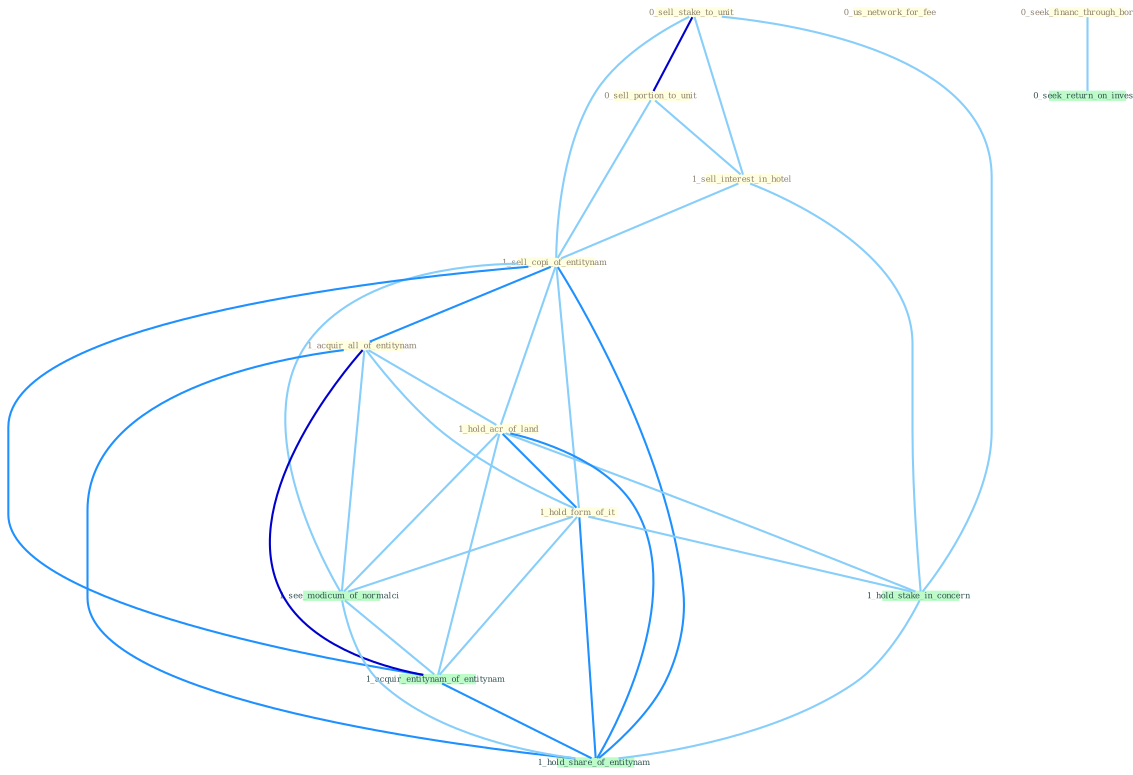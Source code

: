 Graph G{ 
    node
    [shape=polygon,style=filled,width=.5,height=.06,color="#BDFCC9",fixedsize=true,fontsize=4,
    fontcolor="#2f4f4f"];
    {node
    [color="#ffffe0", fontcolor="#8b7d6b"] "0_sell_stake_to_unit " "0_sell_portion_to_unit " "0_us_network_for_fee " "1_sell_interest_in_hotel " "1_sell_copi_of_entitynam " "1_acquir_all_of_entitynam " "1_hold_acr_of_land " "1_hold_form_of_it " "0_seek_financ_through_borrow "}
{node [color="#fff0f5", fontcolor="#b22222"]}
edge [color="#B0E2FF"];

	"0_sell_stake_to_unit " -- "0_sell_portion_to_unit " [w="3", color="#0000cd" , len=0.6];
	"0_sell_stake_to_unit " -- "1_sell_interest_in_hotel " [w="1", color="#87cefa" ];
	"0_sell_stake_to_unit " -- "1_sell_copi_of_entitynam " [w="1", color="#87cefa" ];
	"0_sell_stake_to_unit " -- "1_hold_stake_in_concern " [w="1", color="#87cefa" ];
	"0_sell_portion_to_unit " -- "1_sell_interest_in_hotel " [w="1", color="#87cefa" ];
	"0_sell_portion_to_unit " -- "1_sell_copi_of_entitynam " [w="1", color="#87cefa" ];
	"1_sell_interest_in_hotel " -- "1_sell_copi_of_entitynam " [w="1", color="#87cefa" ];
	"1_sell_interest_in_hotel " -- "1_hold_stake_in_concern " [w="1", color="#87cefa" ];
	"1_sell_copi_of_entitynam " -- "1_acquir_all_of_entitynam " [w="2", color="#1e90ff" , len=0.8];
	"1_sell_copi_of_entitynam " -- "1_hold_acr_of_land " [w="1", color="#87cefa" ];
	"1_sell_copi_of_entitynam " -- "1_hold_form_of_it " [w="1", color="#87cefa" ];
	"1_sell_copi_of_entitynam " -- "1_see_modicum_of_normalci " [w="1", color="#87cefa" ];
	"1_sell_copi_of_entitynam " -- "1_acquir_entitynam_of_entitynam " [w="2", color="#1e90ff" , len=0.8];
	"1_sell_copi_of_entitynam " -- "1_hold_share_of_entitynam " [w="2", color="#1e90ff" , len=0.8];
	"1_acquir_all_of_entitynam " -- "1_hold_acr_of_land " [w="1", color="#87cefa" ];
	"1_acquir_all_of_entitynam " -- "1_hold_form_of_it " [w="1", color="#87cefa" ];
	"1_acquir_all_of_entitynam " -- "1_see_modicum_of_normalci " [w="1", color="#87cefa" ];
	"1_acquir_all_of_entitynam " -- "1_acquir_entitynam_of_entitynam " [w="3", color="#0000cd" , len=0.6];
	"1_acquir_all_of_entitynam " -- "1_hold_share_of_entitynam " [w="2", color="#1e90ff" , len=0.8];
	"1_hold_acr_of_land " -- "1_hold_form_of_it " [w="2", color="#1e90ff" , len=0.8];
	"1_hold_acr_of_land " -- "1_hold_stake_in_concern " [w="1", color="#87cefa" ];
	"1_hold_acr_of_land " -- "1_see_modicum_of_normalci " [w="1", color="#87cefa" ];
	"1_hold_acr_of_land " -- "1_acquir_entitynam_of_entitynam " [w="1", color="#87cefa" ];
	"1_hold_acr_of_land " -- "1_hold_share_of_entitynam " [w="2", color="#1e90ff" , len=0.8];
	"1_hold_form_of_it " -- "1_hold_stake_in_concern " [w="1", color="#87cefa" ];
	"1_hold_form_of_it " -- "1_see_modicum_of_normalci " [w="1", color="#87cefa" ];
	"1_hold_form_of_it " -- "1_acquir_entitynam_of_entitynam " [w="1", color="#87cefa" ];
	"1_hold_form_of_it " -- "1_hold_share_of_entitynam " [w="2", color="#1e90ff" , len=0.8];
	"0_seek_financ_through_borrow " -- "0_seek_return_on_invest " [w="1", color="#87cefa" ];
	"1_hold_stake_in_concern " -- "1_hold_share_of_entitynam " [w="1", color="#87cefa" ];
	"1_see_modicum_of_normalci " -- "1_acquir_entitynam_of_entitynam " [w="1", color="#87cefa" ];
	"1_see_modicum_of_normalci " -- "1_hold_share_of_entitynam " [w="1", color="#87cefa" ];
	"1_acquir_entitynam_of_entitynam " -- "1_hold_share_of_entitynam " [w="2", color="#1e90ff" , len=0.8];
}